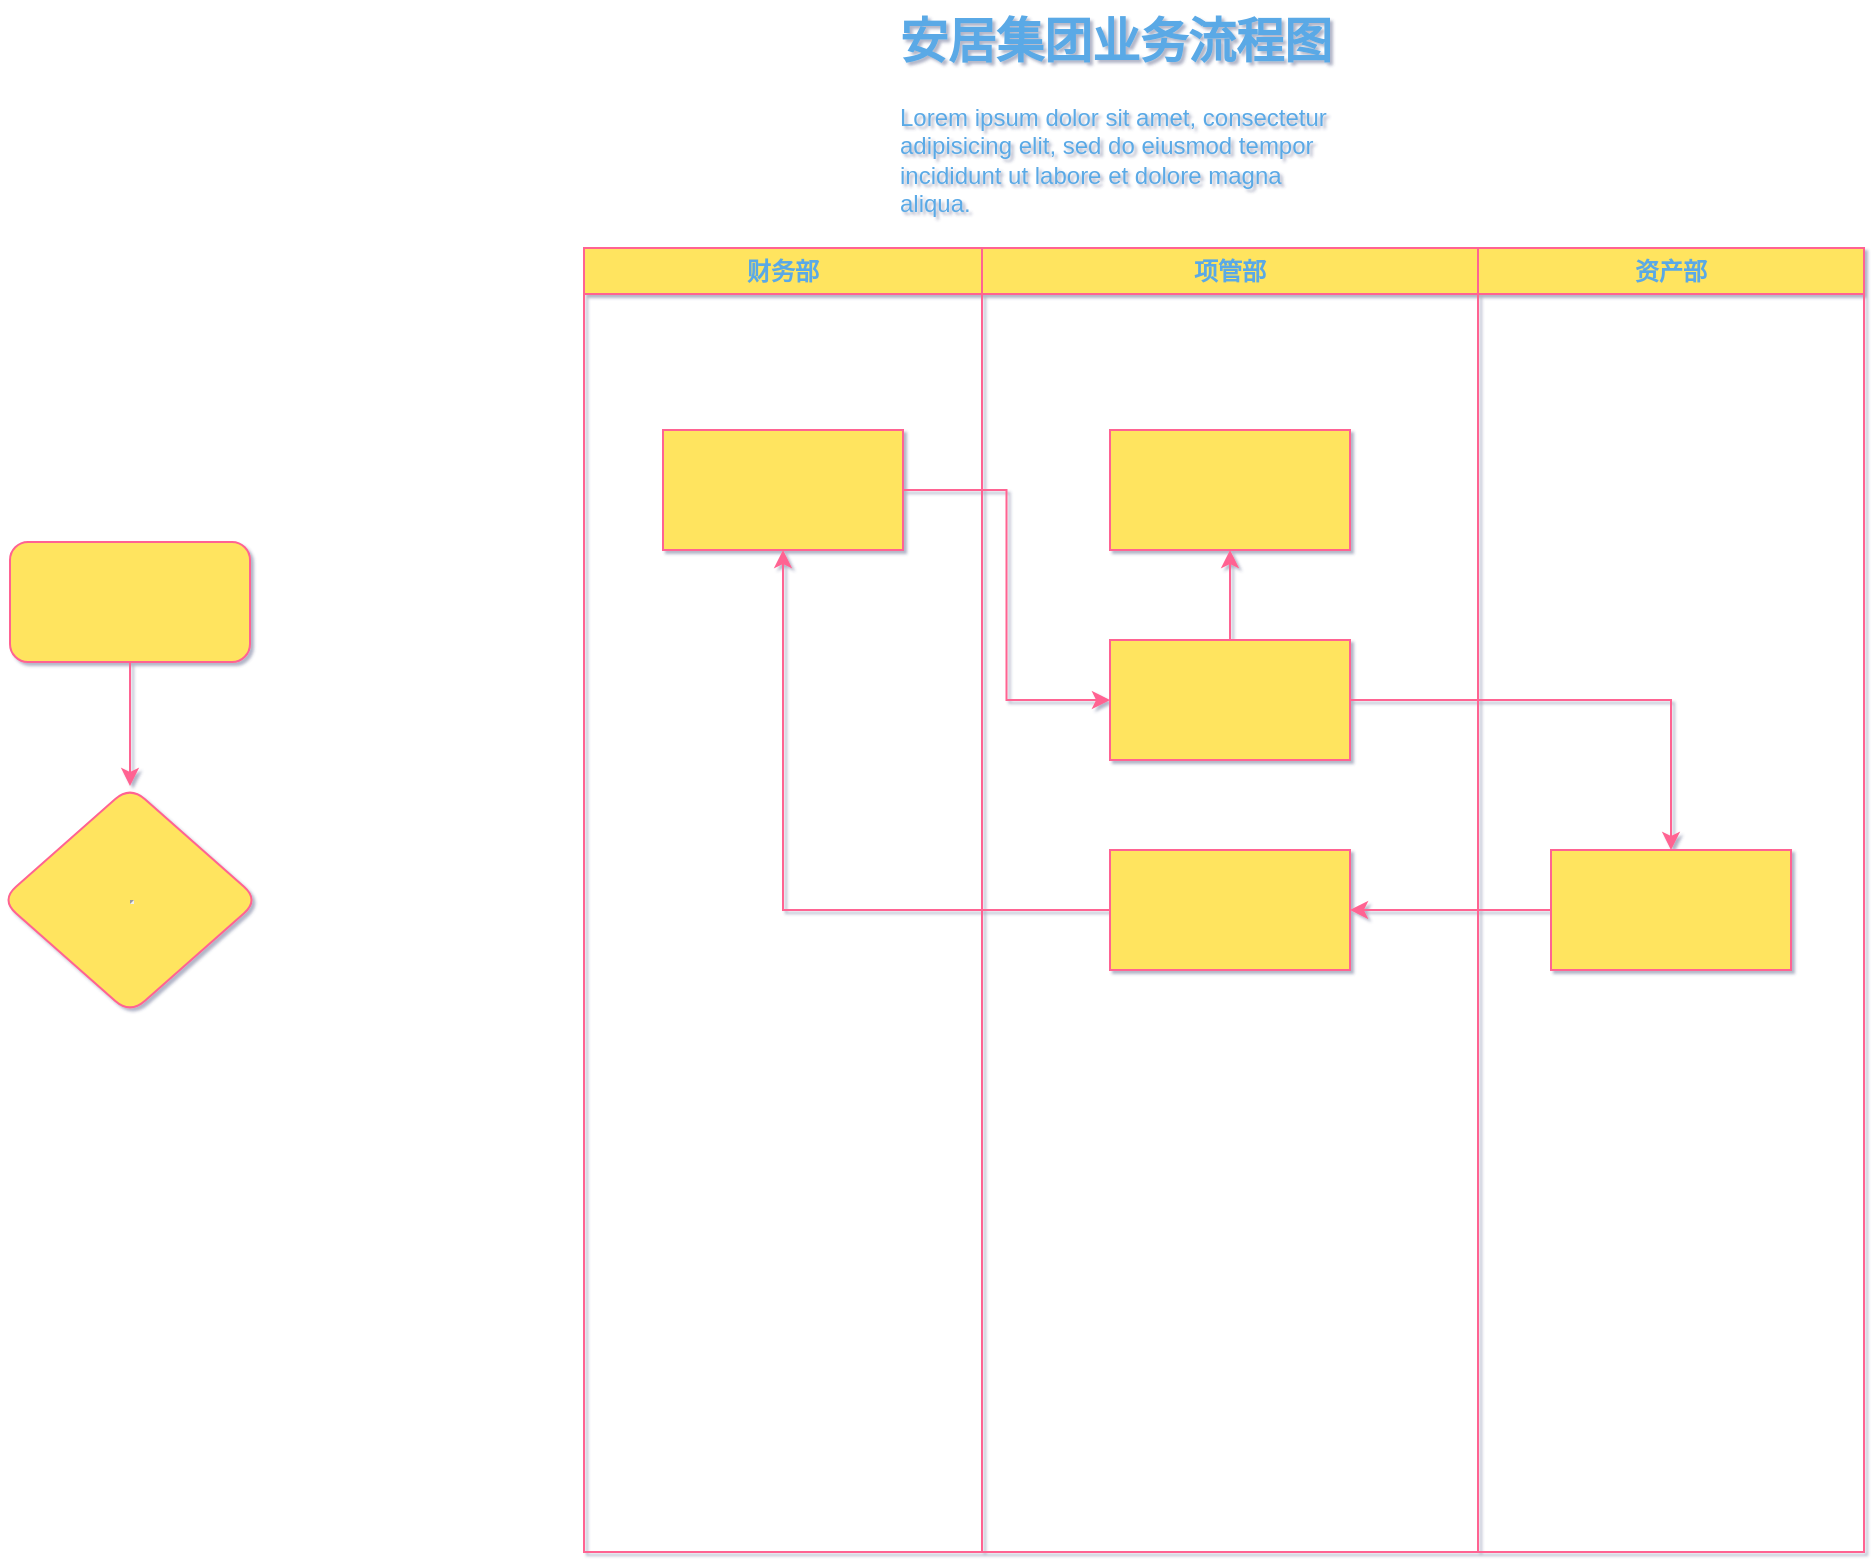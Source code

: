 <mxfile version="26.2.0">
  <diagram id="prtHgNgQTEPvFCAcTncT" name="Page-1">
    <mxGraphModel dx="1760" dy="715" grid="0" gridSize="10" guides="1" tooltips="1" connect="1" arrows="1" fold="1" page="0" pageScale="1" pageWidth="827" pageHeight="1169" background="none" math="0" shadow="1">
      <root>
        <mxCell id="0" />
        <mxCell id="1" parent="0" />
        <mxCell id="5BJVbKY6UXJ1_XJSnjll-4" value="&lt;h1 style=&quot;margin-top: 0px;&quot;&gt;安居集团业务流程图&lt;/h1&gt;&lt;p&gt;Lorem ipsum dolor sit amet, consectetur adipisicing elit, sed do eiusmod tempor incididunt ut labore et dolore magna aliqua.&lt;/p&gt;" style="text;html=1;whiteSpace=wrap;overflow=hidden;rounded=1;labelBackgroundColor=none;fontColor=#5AA9E6;" vertex="1" parent="1">
          <mxGeometry x="90" y="50" width="220" height="120" as="geometry" />
        </mxCell>
        <mxCell id="5BJVbKY6UXJ1_XJSnjll-42" value="" style="edgeStyle=orthogonalEdgeStyle;rounded=1;orthogonalLoop=1;jettySize=auto;html=1;labelBackgroundColor=none;strokeColor=#FF6392;fontColor=default;" edge="1" parent="1" source="5BJVbKY6UXJ1_XJSnjll-34" target="5BJVbKY6UXJ1_XJSnjll-41">
          <mxGeometry relative="1" as="geometry" />
        </mxCell>
        <mxCell id="5BJVbKY6UXJ1_XJSnjll-34" value="" style="whiteSpace=wrap;html=1;treeFolding=0;treeMoving=0;rounded=1;labelBackgroundColor=none;fillColor=#FFE45E;strokeColor=#FF6392;fontColor=#5AA9E6;" vertex="1" parent="1">
          <mxGeometry x="-353" y="321" width="120" height="60" as="geometry" />
        </mxCell>
        <mxCell id="5BJVbKY6UXJ1_XJSnjll-41" value="&lt;hr&gt;" style="rhombus;whiteSpace=wrap;html=1;rounded=1;labelBackgroundColor=none;fillColor=#FFE45E;strokeColor=#FF6392;fontColor=#5AA9E6;" vertex="1" parent="1">
          <mxGeometry x="-357.5" y="443" width="129" height="114" as="geometry" />
        </mxCell>
        <mxCell id="5BJVbKY6UXJ1_XJSnjll-45" value="财务部" style="swimlane;whiteSpace=wrap;html=1;strokeColor=#FF6392;fontColor=#5AA9E6;fillColor=#FFE45E;" vertex="1" parent="1">
          <mxGeometry x="-66" y="174" width="199" height="652" as="geometry" />
        </mxCell>
        <mxCell id="5BJVbKY6UXJ1_XJSnjll-49" value="" style="rounded=0;whiteSpace=wrap;html=1;strokeColor=#FF6392;fontColor=#5AA9E6;fillColor=#FFE45E;" vertex="1" parent="5BJVbKY6UXJ1_XJSnjll-45">
          <mxGeometry x="39.5" y="91" width="120" height="60" as="geometry" />
        </mxCell>
        <mxCell id="5BJVbKY6UXJ1_XJSnjll-47" value="资产部" style="swimlane;whiteSpace=wrap;html=1;strokeColor=#FF6392;fontColor=#5AA9E6;fillColor=#FFE45E;" vertex="1" parent="1">
          <mxGeometry x="381" y="174" width="193" height="652" as="geometry" />
        </mxCell>
        <mxCell id="5BJVbKY6UXJ1_XJSnjll-53" value="" style="rounded=0;whiteSpace=wrap;html=1;strokeColor=#FF6392;fontColor=#5AA9E6;fillColor=#FFE45E;" vertex="1" parent="5BJVbKY6UXJ1_XJSnjll-47">
          <mxGeometry x="36.5" y="301" width="120" height="60" as="geometry" />
        </mxCell>
        <mxCell id="5BJVbKY6UXJ1_XJSnjll-46" value="项管部" style="swimlane;whiteSpace=wrap;html=1;strokeColor=#FF6392;fontColor=#5AA9E6;fillColor=#FFE45E;" vertex="1" parent="1">
          <mxGeometry x="133" y="174" width="248" height="652" as="geometry" />
        </mxCell>
        <mxCell id="5BJVbKY6UXJ1_XJSnjll-50" value="" style="rounded=0;whiteSpace=wrap;html=1;strokeColor=#FF6392;fontColor=#5AA9E6;fillColor=#FFE45E;" vertex="1" parent="5BJVbKY6UXJ1_XJSnjll-46">
          <mxGeometry x="64" y="91" width="120" height="60" as="geometry" />
        </mxCell>
        <mxCell id="5BJVbKY6UXJ1_XJSnjll-58" style="edgeStyle=orthogonalEdgeStyle;rounded=0;orthogonalLoop=1;jettySize=auto;html=1;strokeColor=#FF6392;fontColor=#5AA9E6;fillColor=#FFE45E;" edge="1" parent="5BJVbKY6UXJ1_XJSnjll-46" source="5BJVbKY6UXJ1_XJSnjll-51" target="5BJVbKY6UXJ1_XJSnjll-50">
          <mxGeometry relative="1" as="geometry" />
        </mxCell>
        <mxCell id="5BJVbKY6UXJ1_XJSnjll-51" value="" style="rounded=0;whiteSpace=wrap;html=1;strokeColor=#FF6392;fontColor=#5AA9E6;fillColor=#FFE45E;" vertex="1" parent="5BJVbKY6UXJ1_XJSnjll-46">
          <mxGeometry x="64" y="196" width="120" height="60" as="geometry" />
        </mxCell>
        <mxCell id="5BJVbKY6UXJ1_XJSnjll-52" value="" style="rounded=0;whiteSpace=wrap;html=1;strokeColor=#FF6392;fontColor=#5AA9E6;fillColor=#FFE45E;" vertex="1" parent="5BJVbKY6UXJ1_XJSnjll-46">
          <mxGeometry x="64" y="301" width="120" height="60" as="geometry" />
        </mxCell>
        <mxCell id="5BJVbKY6UXJ1_XJSnjll-54" style="edgeStyle=orthogonalEdgeStyle;rounded=0;orthogonalLoop=1;jettySize=auto;html=1;strokeColor=#FF6392;fontColor=#5AA9E6;fillColor=#FFE45E;" edge="1" parent="1" source="5BJVbKY6UXJ1_XJSnjll-53" target="5BJVbKY6UXJ1_XJSnjll-52">
          <mxGeometry relative="1" as="geometry" />
        </mxCell>
        <mxCell id="5BJVbKY6UXJ1_XJSnjll-56" style="edgeStyle=orthogonalEdgeStyle;rounded=0;orthogonalLoop=1;jettySize=auto;html=1;strokeColor=#FF6392;fontColor=#5AA9E6;fillColor=#FFE45E;" edge="1" parent="1" source="5BJVbKY6UXJ1_XJSnjll-52" target="5BJVbKY6UXJ1_XJSnjll-49">
          <mxGeometry relative="1" as="geometry" />
        </mxCell>
        <mxCell id="5BJVbKY6UXJ1_XJSnjll-57" style="edgeStyle=orthogonalEdgeStyle;rounded=0;orthogonalLoop=1;jettySize=auto;html=1;entryX=0;entryY=0.5;entryDx=0;entryDy=0;strokeColor=#FF6392;fontColor=#5AA9E6;fillColor=#FFE45E;" edge="1" parent="1" source="5BJVbKY6UXJ1_XJSnjll-49" target="5BJVbKY6UXJ1_XJSnjll-51">
          <mxGeometry relative="1" as="geometry" />
        </mxCell>
        <mxCell id="5BJVbKY6UXJ1_XJSnjll-59" style="edgeStyle=orthogonalEdgeStyle;rounded=0;orthogonalLoop=1;jettySize=auto;html=1;strokeColor=#FF6392;fontColor=#5AA9E6;fillColor=#FFE45E;" edge="1" parent="1" source="5BJVbKY6UXJ1_XJSnjll-51" target="5BJVbKY6UXJ1_XJSnjll-53">
          <mxGeometry relative="1" as="geometry" />
        </mxCell>
      </root>
    </mxGraphModel>
  </diagram>
</mxfile>
